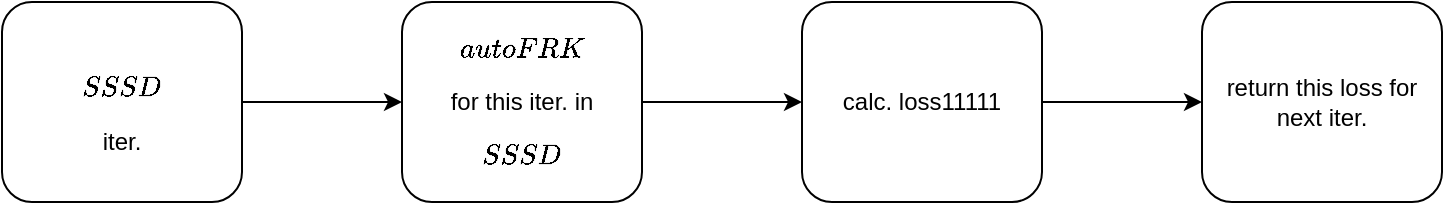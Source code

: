 <mxfile version="28.2.5">
  <diagram name="第 1 页" id="3Jt0ARMRfDGDYG98E337">
    <mxGraphModel dx="946" dy="563" grid="1" gridSize="10" guides="1" tooltips="1" connect="1" arrows="1" fold="1" page="1" pageScale="1" pageWidth="827" pageHeight="1169" math="1" shadow="0">
      <root>
        <mxCell id="0" />
        <mxCell id="1" parent="0" />
        <mxCell id="OmPL4huzPycEzAdXIaUj-1" value="" style="edgeStyle=orthogonalEdgeStyle;rounded=0;orthogonalLoop=1;jettySize=auto;html=1;" parent="1" source="OmPL4huzPycEzAdXIaUj-2" target="OmPL4huzPycEzAdXIaUj-4" edge="1">
          <mxGeometry relative="1" as="geometry" />
        </mxCell>
        <mxCell id="OmPL4huzPycEzAdXIaUj-2" value="\[SSSD\] iter." style="rounded=1;whiteSpace=wrap;html=1;" parent="1" vertex="1">
          <mxGeometry x="40" y="40" width="120" height="100" as="geometry" />
        </mxCell>
        <mxCell id="OmPL4huzPycEzAdXIaUj-3" value="" style="edgeStyle=orthogonalEdgeStyle;rounded=0;orthogonalLoop=1;jettySize=auto;html=1;" parent="1" source="OmPL4huzPycEzAdXIaUj-4" target="OmPL4huzPycEzAdXIaUj-6" edge="1">
          <mxGeometry relative="1" as="geometry" />
        </mxCell>
        <mxCell id="OmPL4huzPycEzAdXIaUj-4" value="\[autoFRK\] for this iter. in \[SSSD\]" style="rounded=1;whiteSpace=wrap;html=1;" parent="1" vertex="1">
          <mxGeometry x="240" y="40" width="120" height="100" as="geometry" />
        </mxCell>
        <mxCell id="OmPL4huzPycEzAdXIaUj-5" value="" style="edgeStyle=orthogonalEdgeStyle;rounded=0;orthogonalLoop=1;jettySize=auto;html=1;" parent="1" source="OmPL4huzPycEzAdXIaUj-6" target="OmPL4huzPycEzAdXIaUj-7" edge="1">
          <mxGeometry relative="1" as="geometry" />
        </mxCell>
        <mxCell id="OmPL4huzPycEzAdXIaUj-6" value="calc. loss11111" style="rounded=1;whiteSpace=wrap;html=1;" parent="1" vertex="1">
          <mxGeometry x="440" y="40" width="120" height="100" as="geometry" />
        </mxCell>
        <mxCell id="OmPL4huzPycEzAdXIaUj-7" value="return this loss for next iter." style="rounded=1;whiteSpace=wrap;html=1;" parent="1" vertex="1">
          <mxGeometry x="640" y="40" width="120" height="100" as="geometry" />
        </mxCell>
      </root>
    </mxGraphModel>
  </diagram>
</mxfile>
